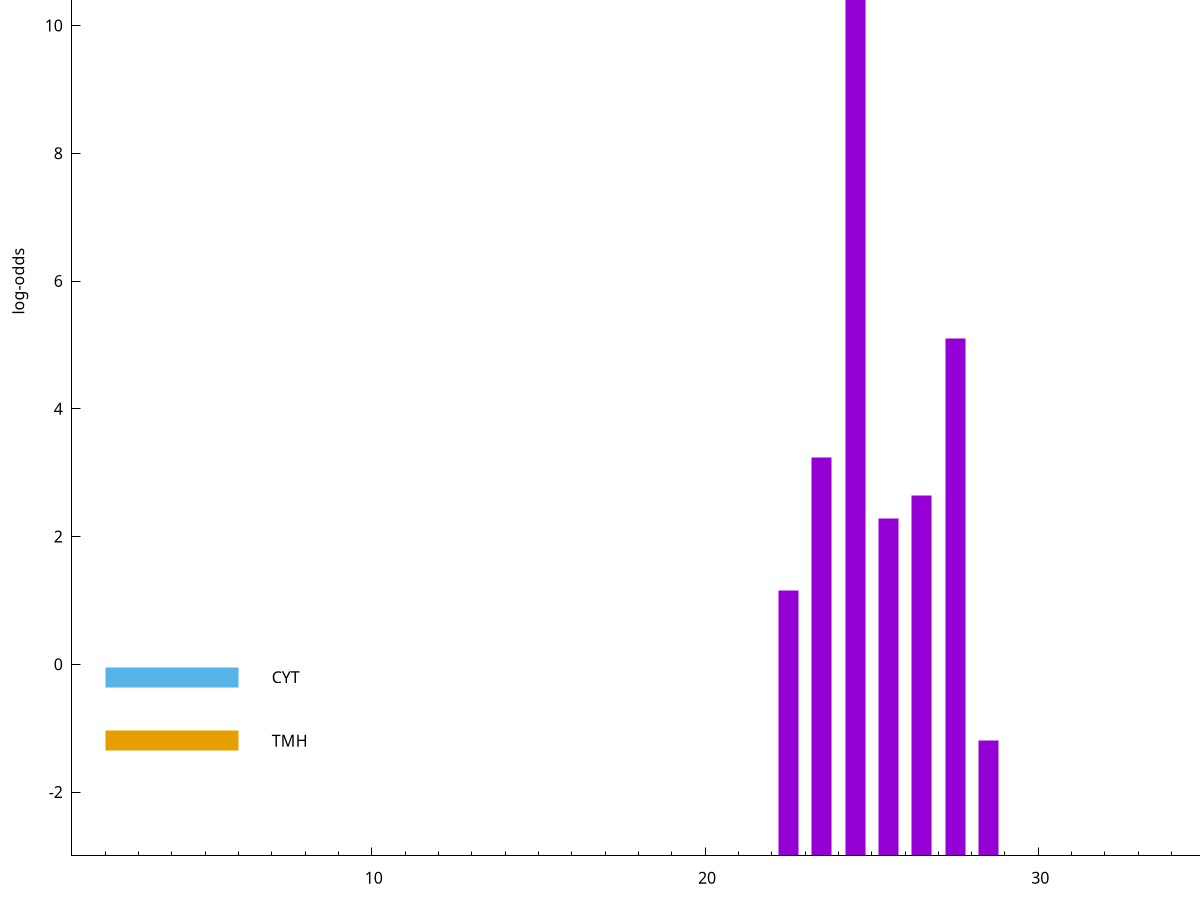 set title "LipoP predictions for SRR4065689.gff"
set size 2., 1.4
set xrange [1:70] 
set mxtics 10
set yrange [-3:15]
set y2range [0:18]
set ylabel "log-odds"
set term postscript eps color solid "Helvetica" 30
set output "SRR4065689.gff11.eps"
set arrow from 2,13.7622 to 6,13.7622 nohead lt 1 lw 20
set label "SpI" at 7,13.7622
set arrow from 2,-0.200913 to 6,-0.200913 nohead lt 3 lw 20
set label "CYT" at 7,-0.200913
set arrow from 2,-1.19479 to 6,-1.19479 nohead lt 4 lw 20
set label "TMH" at 7,-1.19479
set arrow from 2,13.7622 to 6,13.7622 nohead lt 1 lw 20
set label "SpI" at 7,13.7622
# NOTE: The scores below are the log-odds scores with the threshold
# NOTE: subtracted (a hack to make gnuplot make the histogram all
# NOTE: look nice).
plot "-" axes x1y2 title "" with impulses lt 1 lw 20
24.500000 16.756200
27.500000 8.096250
23.500000 6.237370
26.500000 5.637870
25.500000 5.289700
22.500000 4.159830
28.500000 1.802360
e
exit
